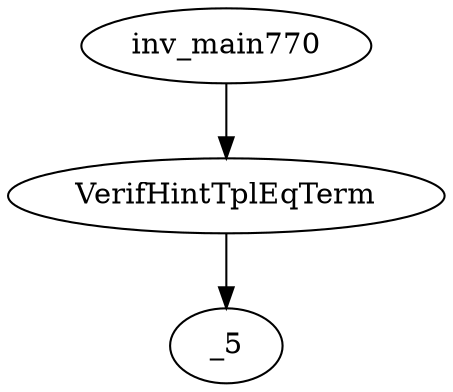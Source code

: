 digraph dag {
0 [label="inv_main770"];
1 [label="VerifHintTplEqTerm"];
2 [label="_5"];
0->1
1 -> 2
}
